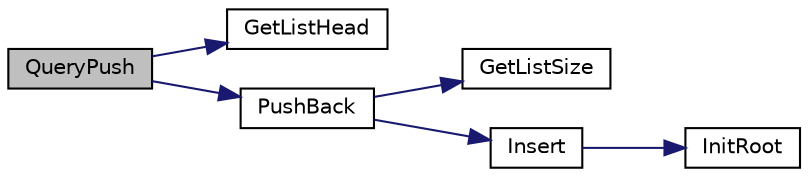 digraph "QueryPush"
{
 // LATEX_PDF_SIZE
  edge [fontname="Helvetica",fontsize="10",labelfontname="Helvetica",labelfontsize="10"];
  node [fontname="Helvetica",fontsize="10",shape=record];
  rankdir="LR";
  Node1 [label="QueryPush",height=0.2,width=0.4,color="black", fillcolor="grey75", style="filled", fontcolor="black",tooltip=" "];
  Node1 -> Node2 [color="midnightblue",fontsize="10",style="solid",fontname="Helvetica"];
  Node2 [label="GetListHead",height=0.2,width=0.4,color="black", fillcolor="white", style="filled",URL="$_linked_list_8h.html#a1b21b0f04be1299d9f998c7be3734cbd",tooltip=" "];
  Node1 -> Node3 [color="midnightblue",fontsize="10",style="solid",fontname="Helvetica"];
  Node3 [label="PushBack",height=0.2,width=0.4,color="black", fillcolor="white", style="filled",URL="$_linked_list_8h.html#a6269469f4d5f808dea2cee4cce1dd857",tooltip=" "];
  Node3 -> Node4 [color="midnightblue",fontsize="10",style="solid",fontname="Helvetica"];
  Node4 [label="GetListSize",height=0.2,width=0.4,color="black", fillcolor="white", style="filled",URL="$_linked_list_8h.html#a90cad7860e94352d361775dd55823fbc",tooltip=" "];
  Node3 -> Node5 [color="midnightblue",fontsize="10",style="solid",fontname="Helvetica"];
  Node5 [label="Insert",height=0.2,width=0.4,color="black", fillcolor="white", style="filled",URL="$_linked_list_8h.html#aeebfa933e133ea16af4bc49d4b5aba69",tooltip=" "];
  Node5 -> Node6 [color="midnightblue",fontsize="10",style="solid",fontname="Helvetica"];
  Node6 [label="InitRoot",height=0.2,width=0.4,color="black", fillcolor="white", style="filled",URL="$_linked_list_utils_8h.html#aa9f6e26352a24232beb307d0d20e5d79",tooltip=" "];
}
